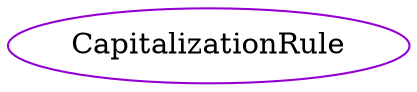 digraph capitalizationrule{
CapitalizationRule	[shape=oval, color=darkviolet, label="CapitalizationRule"];
}
